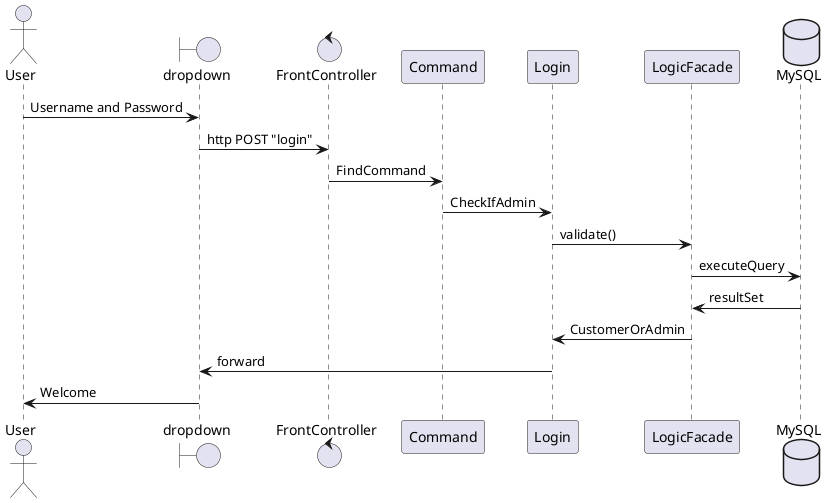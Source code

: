 @startuml

actor User
boundary dropdown
control FrontController
User -> dropdown : Username and Password
dropdown -> FrontController : http POST "login"
FrontController -> Command : FindCommand
Command -> Login : CheckIfAdmin
Login -> LogicFacade : validate()
database MySQL
LogicFacade -> MySQL : executeQuery
MySQL -> LogicFacade : resultSet
LogicFacade -> Login : CustomerOrAdmin
Login -> dropdown : forward
dropdown -> User : Welcome

@enduml